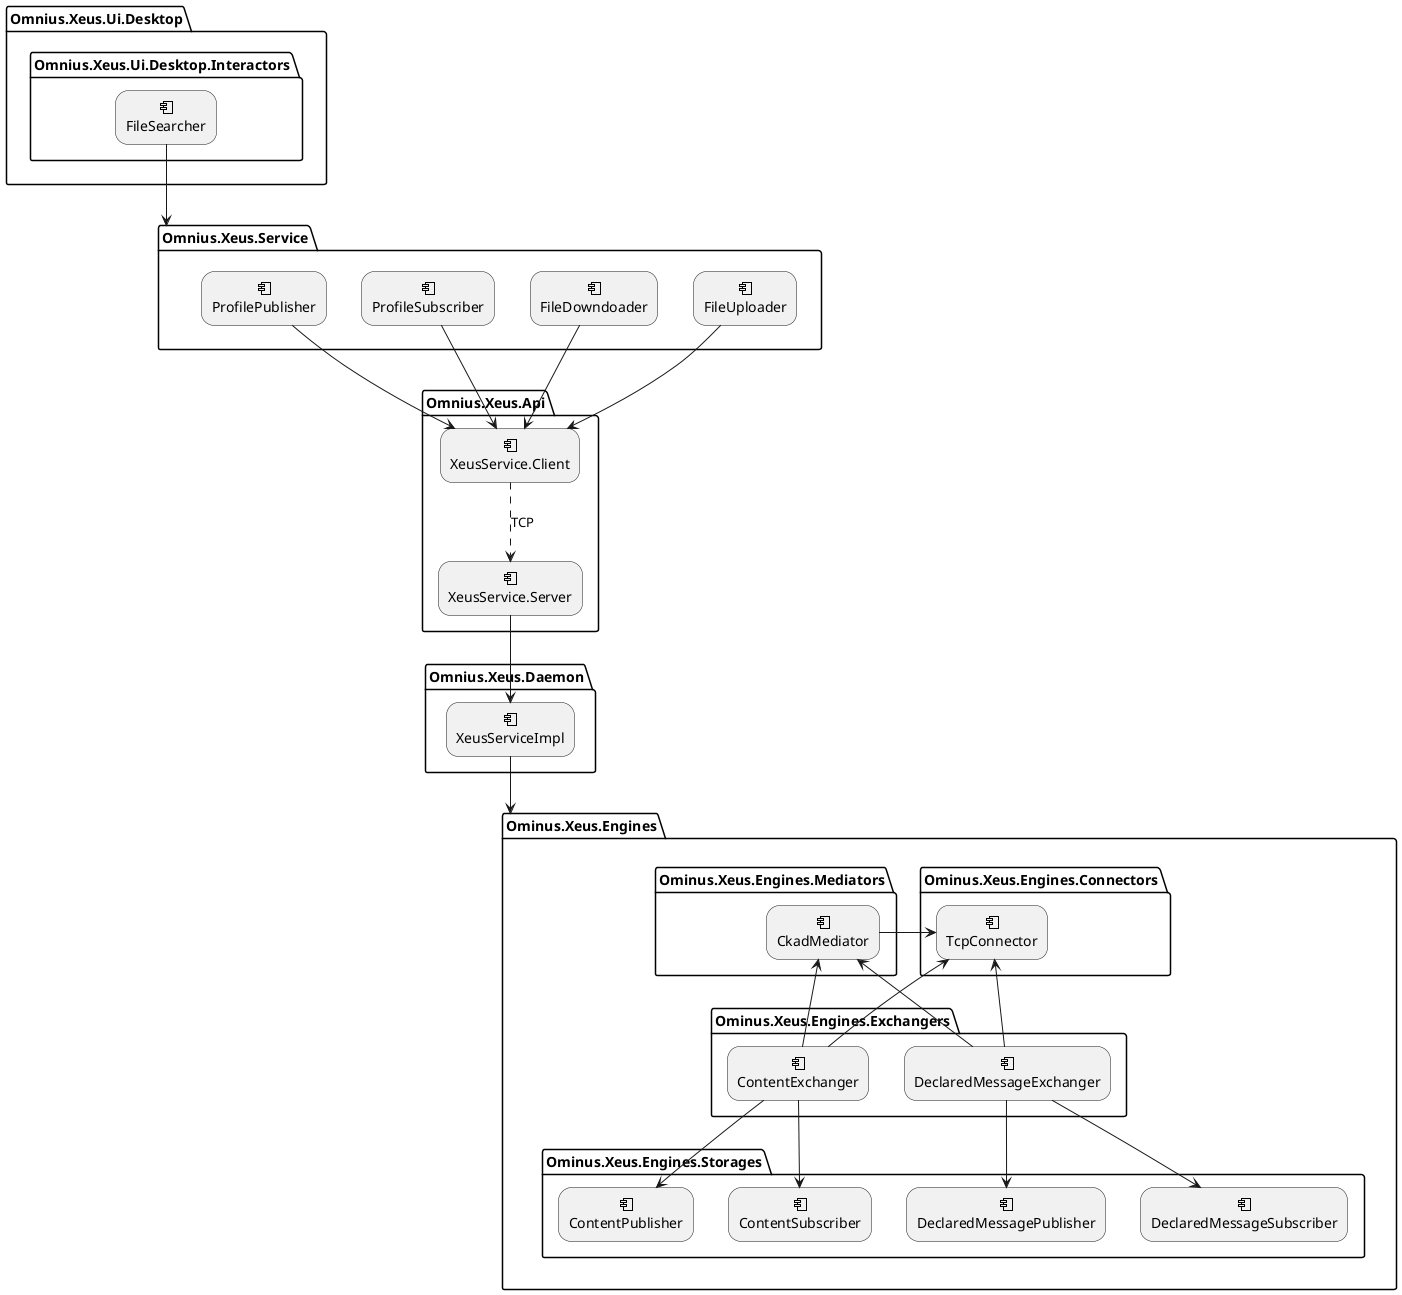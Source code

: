@startuml

skinparam rectangle<<behavior>> {
	roundCorner 25
}
sprite $component jar:archimate/component

package Omnius.Xeus.Ui.Desktop {
    package Omnius.Xeus.Ui.Desktop.Interactors {
        rectangle FileSearcher <<$component>><<behavior>>
    }
}

package Omnius.Xeus.Service {
    rectangle ProfilePublisher <<$component>><<behavior>>
    rectangle ProfileSubscriber <<$component>><<behavior>>
    rectangle FileDowndoader <<$component>><<behavior>>
    rectangle FileUploader <<$component>><<behavior>>
}

package Omnius.Xeus.Api {
    rectangle XeusService.Client <<$component>><<behavior>>
    rectangle XeusService.Server <<$component>><<behavior>>
}

package Omnius.Xeus.Daemon {
    rectangle XeusServiceImpl <<$component>><<behavior>>
}

package Ominus.Xeus.Engines {
    package Ominus.Xeus.Engines.Connectors {
        rectangle TcpConnector <<$component>><<behavior>>
    }
    package Ominus.Xeus.Engines.Exchangers {
        rectangle ContentExchanger <<$component>><<behavior>>
        rectangle DeclaredMessageExchanger <<$component>><<behavior>>
    }
    package Ominus.Xeus.Engines.Mediators {
        rectangle CkadMediator <<$component>><<behavior>>
    }
    package Ominus.Xeus.Engines.Storages {
        rectangle ContentPublisher <<$component>><<behavior>>
        rectangle ContentSubscriber <<$component>><<behavior>>
        rectangle DeclaredMessagePublisher <<$component>><<behavior>>
        rectangle DeclaredMessageSubscriber <<$component>><<behavior>>
    }
}

FileSearcher -down-> Omnius.Xeus.Service

ProfilePublisher -down-> XeusService.Client
ProfileSubscriber -down-> XeusService.Client
FileDowndoader -down-> XeusService.Client
FileUploader -down-> XeusService.Client

XeusService.Client .down.> XeusService.Server : TCP

XeusService.Server -down-> XeusServiceImpl

XeusServiceImpl -down-> Ominus.Xeus.Engines

CkadMediator -left-> TcpConnector

ContentExchanger -up-> TcpConnector
ContentExchanger -up-> CkadMediator
ContentExchanger -down-> ContentPublisher
ContentExchanger -down-> ContentSubscriber

DeclaredMessageExchanger -up-> TcpConnector
DeclaredMessageExchanger -up-> CkadMediator
DeclaredMessageExchanger -down-> DeclaredMessagePublisher
DeclaredMessageExchanger -down-> DeclaredMessageSubscriber

@enduml
